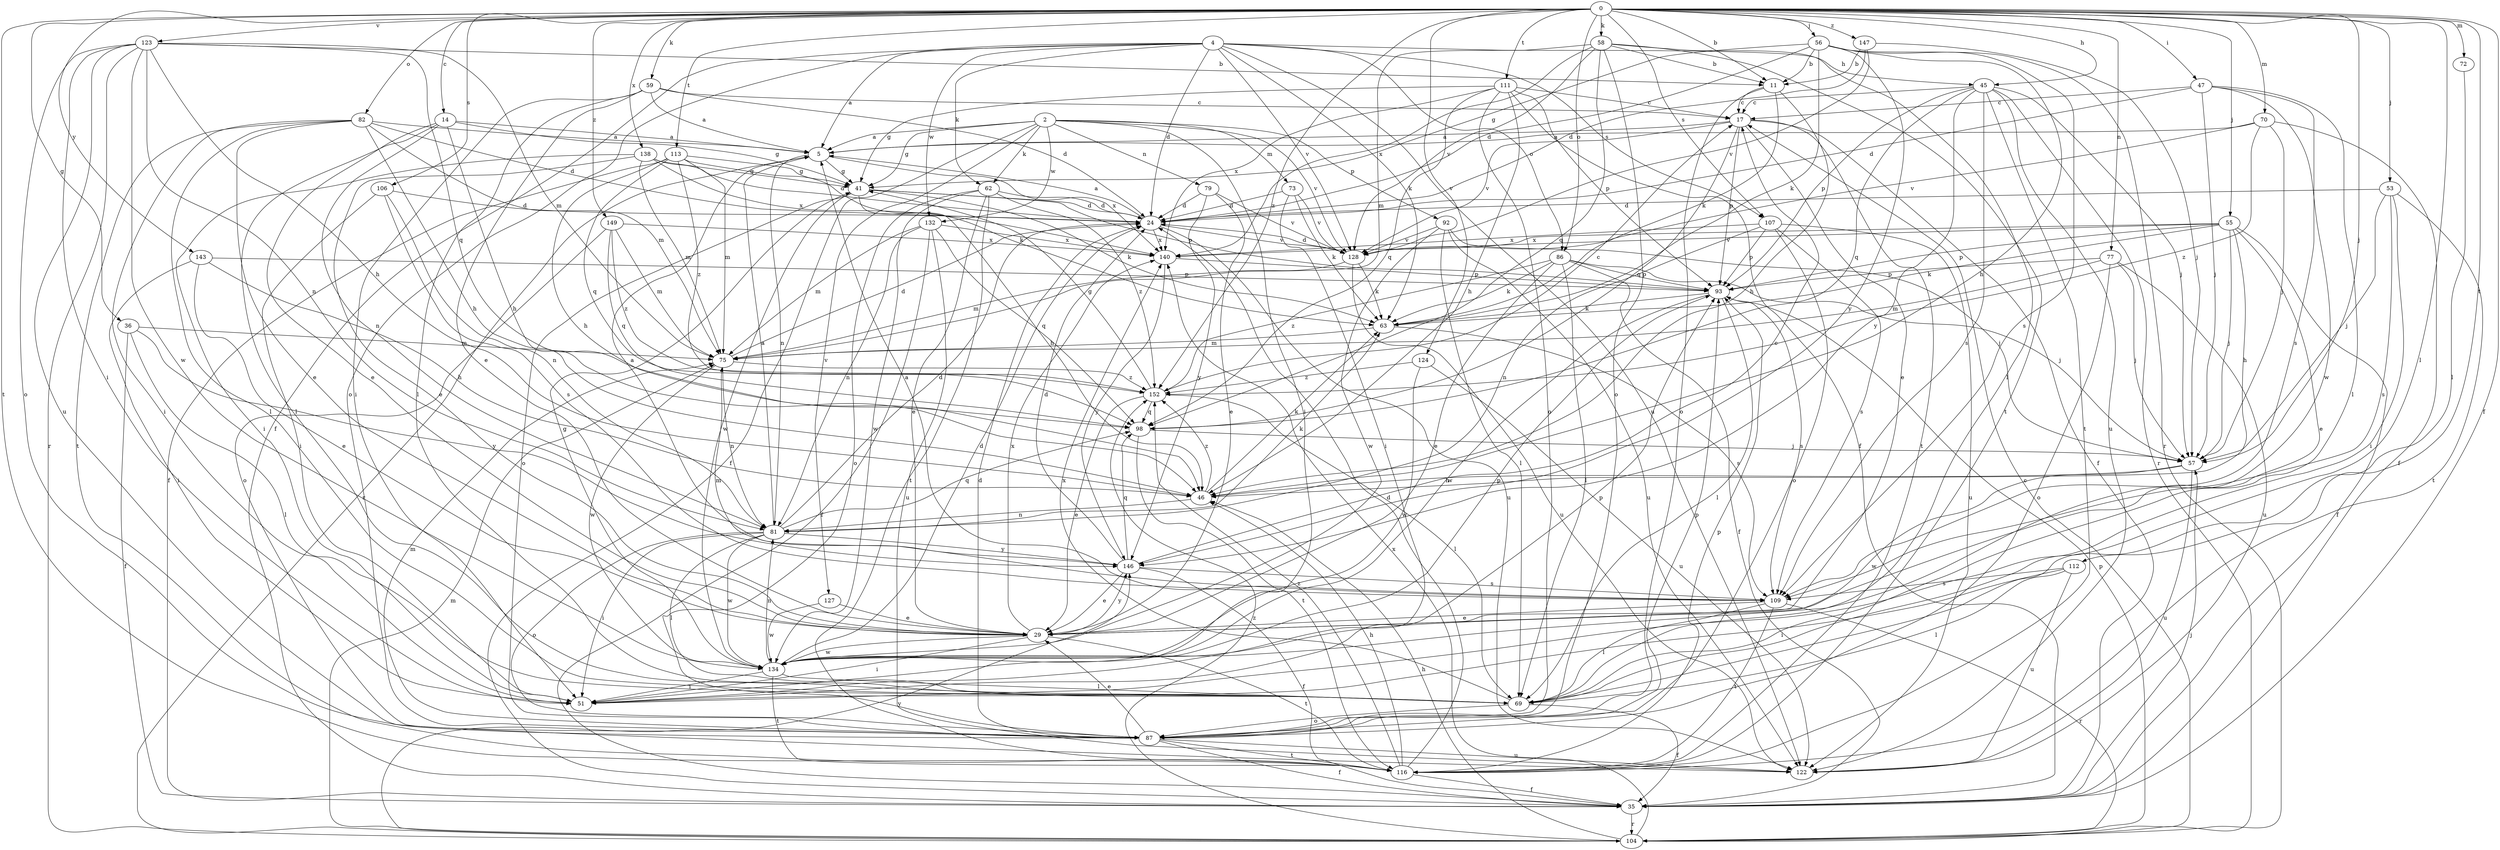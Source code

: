 strict digraph  {
0;
2;
4;
5;
11;
14;
17;
24;
29;
35;
36;
41;
45;
46;
47;
51;
53;
55;
56;
57;
58;
59;
62;
63;
69;
70;
72;
73;
75;
77;
79;
81;
82;
86;
87;
92;
93;
98;
104;
106;
107;
109;
111;
112;
113;
116;
122;
123;
124;
127;
128;
132;
134;
138;
140;
143;
146;
147;
149;
152;
0 -> 11  [label=b];
0 -> 14  [label=c];
0 -> 35  [label=f];
0 -> 36  [label=g];
0 -> 45  [label=h];
0 -> 47  [label=i];
0 -> 53  [label=j];
0 -> 55  [label=j];
0 -> 56  [label=j];
0 -> 57  [label=j];
0 -> 58  [label=k];
0 -> 59  [label=k];
0 -> 69  [label=l];
0 -> 70  [label=m];
0 -> 72  [label=m];
0 -> 77  [label=n];
0 -> 82  [label=o];
0 -> 86  [label=o];
0 -> 106  [label=s];
0 -> 107  [label=s];
0 -> 111  [label=t];
0 -> 112  [label=t];
0 -> 113  [label=t];
0 -> 116  [label=t];
0 -> 123  [label=v];
0 -> 124  [label=v];
0 -> 138  [label=x];
0 -> 143  [label=y];
0 -> 147  [label=z];
0 -> 149  [label=z];
0 -> 152  [label=z];
2 -> 5  [label=a];
2 -> 35  [label=f];
2 -> 41  [label=g];
2 -> 51  [label=i];
2 -> 62  [label=k];
2 -> 73  [label=m];
2 -> 79  [label=n];
2 -> 92  [label=p];
2 -> 127  [label=v];
2 -> 128  [label=v];
2 -> 132  [label=w];
4 -> 5  [label=a];
4 -> 24  [label=d];
4 -> 35  [label=f];
4 -> 45  [label=h];
4 -> 62  [label=k];
4 -> 63  [label=k];
4 -> 86  [label=o];
4 -> 87  [label=o];
4 -> 107  [label=s];
4 -> 122  [label=u];
4 -> 128  [label=v];
4 -> 132  [label=w];
5 -> 41  [label=g];
5 -> 81  [label=n];
5 -> 104  [label=r];
5 -> 140  [label=x];
11 -> 17  [label=c];
11 -> 46  [label=h];
11 -> 63  [label=k];
11 -> 87  [label=o];
14 -> 5  [label=a];
14 -> 29  [label=e];
14 -> 41  [label=g];
14 -> 46  [label=h];
14 -> 69  [label=l];
14 -> 81  [label=n];
17 -> 5  [label=a];
17 -> 29  [label=e];
17 -> 35  [label=f];
17 -> 93  [label=p];
17 -> 98  [label=q];
17 -> 116  [label=t];
17 -> 128  [label=v];
24 -> 5  [label=a];
24 -> 122  [label=u];
24 -> 128  [label=v];
24 -> 140  [label=x];
29 -> 51  [label=i];
29 -> 116  [label=t];
29 -> 134  [label=w];
29 -> 140  [label=x];
29 -> 146  [label=y];
35 -> 57  [label=j];
35 -> 104  [label=r];
36 -> 35  [label=f];
36 -> 69  [label=l];
36 -> 75  [label=m];
36 -> 146  [label=y];
41 -> 24  [label=d];
41 -> 46  [label=h];
41 -> 63  [label=k];
41 -> 87  [label=o];
41 -> 93  [label=p];
41 -> 134  [label=w];
45 -> 17  [label=c];
45 -> 57  [label=j];
45 -> 93  [label=p];
45 -> 98  [label=q];
45 -> 104  [label=r];
45 -> 109  [label=s];
45 -> 116  [label=t];
45 -> 122  [label=u];
45 -> 146  [label=y];
46 -> 63  [label=k];
46 -> 81  [label=n];
46 -> 152  [label=z];
47 -> 17  [label=c];
47 -> 24  [label=d];
47 -> 57  [label=j];
47 -> 69  [label=l];
47 -> 109  [label=s];
47 -> 134  [label=w];
51 -> 93  [label=p];
53 -> 24  [label=d];
53 -> 51  [label=i];
53 -> 57  [label=j];
53 -> 109  [label=s];
53 -> 116  [label=t];
55 -> 29  [label=e];
55 -> 35  [label=f];
55 -> 46  [label=h];
55 -> 57  [label=j];
55 -> 63  [label=k];
55 -> 93  [label=p];
55 -> 128  [label=v];
55 -> 140  [label=x];
56 -> 11  [label=b];
56 -> 24  [label=d];
56 -> 41  [label=g];
56 -> 46  [label=h];
56 -> 63  [label=k];
56 -> 104  [label=r];
56 -> 109  [label=s];
56 -> 146  [label=y];
57 -> 46  [label=h];
57 -> 122  [label=u];
57 -> 134  [label=w];
58 -> 11  [label=b];
58 -> 69  [label=l];
58 -> 75  [label=m];
58 -> 87  [label=o];
58 -> 98  [label=q];
58 -> 116  [label=t];
58 -> 128  [label=v];
58 -> 140  [label=x];
59 -> 5  [label=a];
59 -> 17  [label=c];
59 -> 24  [label=d];
59 -> 29  [label=e];
59 -> 51  [label=i];
59 -> 69  [label=l];
62 -> 24  [label=d];
62 -> 29  [label=e];
62 -> 87  [label=o];
62 -> 116  [label=t];
62 -> 134  [label=w];
62 -> 152  [label=z];
63 -> 75  [label=m];
63 -> 109  [label=s];
69 -> 35  [label=f];
69 -> 87  [label=o];
69 -> 140  [label=x];
70 -> 5  [label=a];
70 -> 35  [label=f];
70 -> 57  [label=j];
70 -> 128  [label=v];
70 -> 152  [label=z];
72 -> 69  [label=l];
73 -> 24  [label=d];
73 -> 51  [label=i];
73 -> 63  [label=k];
73 -> 128  [label=v];
75 -> 24  [label=d];
75 -> 81  [label=n];
75 -> 134  [label=w];
75 -> 152  [label=z];
77 -> 57  [label=j];
77 -> 75  [label=m];
77 -> 87  [label=o];
77 -> 93  [label=p];
77 -> 122  [label=u];
79 -> 24  [label=d];
79 -> 29  [label=e];
79 -> 128  [label=v];
79 -> 146  [label=y];
81 -> 5  [label=a];
81 -> 24  [label=d];
81 -> 51  [label=i];
81 -> 63  [label=k];
81 -> 69  [label=l];
81 -> 87  [label=o];
81 -> 98  [label=q];
81 -> 134  [label=w];
81 -> 146  [label=y];
82 -> 5  [label=a];
82 -> 24  [label=d];
82 -> 29  [label=e];
82 -> 46  [label=h];
82 -> 51  [label=i];
82 -> 69  [label=l];
82 -> 75  [label=m];
82 -> 116  [label=t];
86 -> 29  [label=e];
86 -> 35  [label=f];
86 -> 57  [label=j];
86 -> 63  [label=k];
86 -> 69  [label=l];
86 -> 93  [label=p];
86 -> 152  [label=z];
87 -> 24  [label=d];
87 -> 29  [label=e];
87 -> 35  [label=f];
87 -> 75  [label=m];
87 -> 93  [label=p];
87 -> 116  [label=t];
87 -> 122  [label=u];
92 -> 57  [label=j];
92 -> 69  [label=l];
92 -> 122  [label=u];
92 -> 128  [label=v];
92 -> 134  [label=w];
93 -> 63  [label=k];
93 -> 69  [label=l];
93 -> 109  [label=s];
93 -> 134  [label=w];
98 -> 57  [label=j];
98 -> 116  [label=t];
104 -> 17  [label=c];
104 -> 46  [label=h];
104 -> 75  [label=m];
104 -> 93  [label=p];
104 -> 140  [label=x];
104 -> 146  [label=y];
104 -> 152  [label=z];
106 -> 24  [label=d];
106 -> 51  [label=i];
106 -> 81  [label=n];
106 -> 109  [label=s];
107 -> 81  [label=n];
107 -> 87  [label=o];
107 -> 93  [label=p];
107 -> 109  [label=s];
107 -> 122  [label=u];
107 -> 140  [label=x];
109 -> 5  [label=a];
109 -> 29  [label=e];
109 -> 69  [label=l];
109 -> 75  [label=m];
109 -> 104  [label=r];
109 -> 116  [label=t];
111 -> 17  [label=c];
111 -> 35  [label=f];
111 -> 41  [label=g];
111 -> 46  [label=h];
111 -> 87  [label=o];
111 -> 93  [label=p];
111 -> 98  [label=q];
111 -> 140  [label=x];
112 -> 51  [label=i];
112 -> 69  [label=l];
112 -> 109  [label=s];
112 -> 122  [label=u];
113 -> 35  [label=f];
113 -> 41  [label=g];
113 -> 46  [label=h];
113 -> 63  [label=k];
113 -> 75  [label=m];
113 -> 98  [label=q];
113 -> 152  [label=z];
116 -> 24  [label=d];
116 -> 35  [label=f];
116 -> 46  [label=h];
116 -> 93  [label=p];
116 -> 152  [label=z];
123 -> 11  [label=b];
123 -> 46  [label=h];
123 -> 51  [label=i];
123 -> 75  [label=m];
123 -> 81  [label=n];
123 -> 87  [label=o];
123 -> 98  [label=q];
123 -> 104  [label=r];
123 -> 122  [label=u];
123 -> 134  [label=w];
124 -> 122  [label=u];
124 -> 134  [label=w];
124 -> 152  [label=z];
127 -> 29  [label=e];
127 -> 134  [label=w];
128 -> 24  [label=d];
128 -> 63  [label=k];
128 -> 75  [label=m];
128 -> 122  [label=u];
132 -> 35  [label=f];
132 -> 75  [label=m];
132 -> 81  [label=n];
132 -> 98  [label=q];
132 -> 122  [label=u];
132 -> 140  [label=x];
134 -> 24  [label=d];
134 -> 41  [label=g];
134 -> 51  [label=i];
134 -> 69  [label=l];
134 -> 81  [label=n];
134 -> 93  [label=p];
134 -> 116  [label=t];
138 -> 24  [label=d];
138 -> 29  [label=e];
138 -> 41  [label=g];
138 -> 51  [label=i];
138 -> 75  [label=m];
138 -> 140  [label=x];
140 -> 93  [label=p];
140 -> 146  [label=y];
143 -> 29  [label=e];
143 -> 46  [label=h];
143 -> 51  [label=i];
143 -> 93  [label=p];
146 -> 5  [label=a];
146 -> 17  [label=c];
146 -> 24  [label=d];
146 -> 29  [label=e];
146 -> 35  [label=f];
146 -> 98  [label=q];
146 -> 109  [label=s];
147 -> 11  [label=b];
147 -> 24  [label=d];
147 -> 57  [label=j];
147 -> 128  [label=v];
149 -> 75  [label=m];
149 -> 87  [label=o];
149 -> 98  [label=q];
149 -> 140  [label=x];
149 -> 152  [label=z];
152 -> 17  [label=c];
152 -> 29  [label=e];
152 -> 41  [label=g];
152 -> 69  [label=l];
152 -> 98  [label=q];
}
